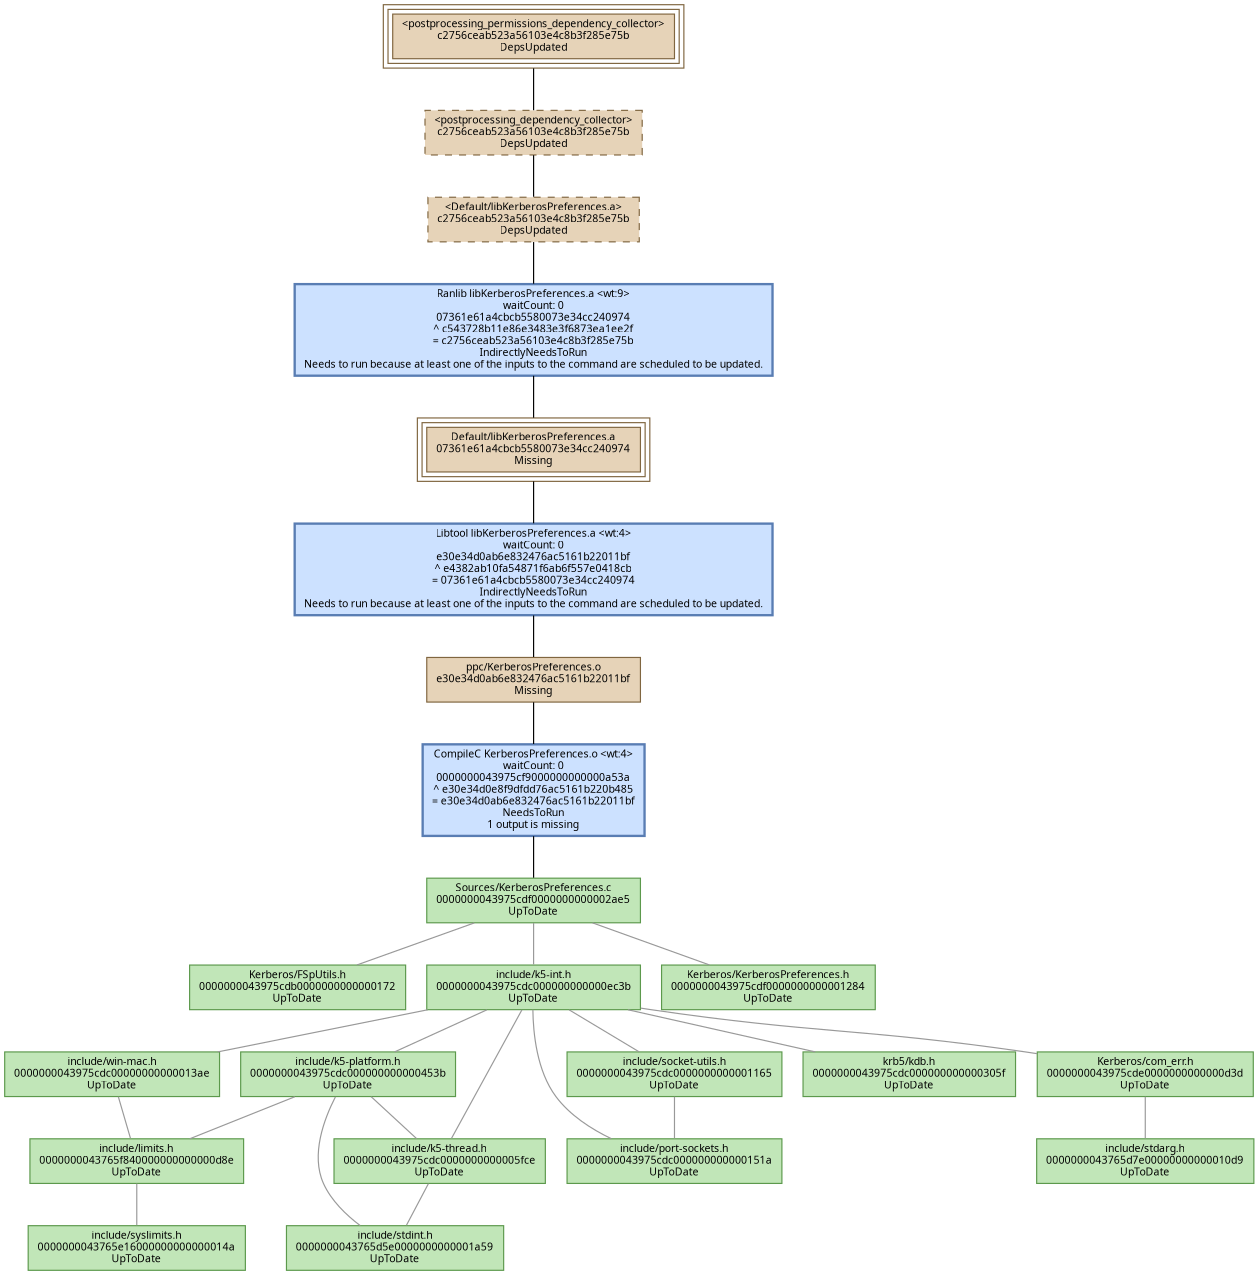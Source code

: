 digraph KerberosPreferences {
   size = "10.000000,8.500000";
   concentrate = false;

   node [ shape = box, style = filled, color = "0.3 0.5 0.6", fillcolor = "0.3 0.2 0.9", fontname = "Monaco", fontsize = "9" ];
   n00001 [ label = "Default/libKerberosPreferences.a\n07361e61a4cbcb5580073e34cc240974\nMissing", color = "0.1 0.5 0.5", fillcolor = "0.1 0.2 0.9", peripheries = 3 ];
   n00002 [ label = "ppc/KerberosPreferences.o\ne30e34d0ab6e832476ac5161b22011bf\nMissing", color = "0.1 0.5 0.5", fillcolor = "0.1 0.2 0.9" ];
   n00003 [ label = "Sources/KerberosPreferences.c\n0000000043975cdf0000000000002ae5\nUpToDate" ];
   n00004 [ label = "<Default/libKerberosPreferences.a>\nc2756ceab523a56103e4c8b3f285e75b\nDepsUpdated", color = "0.1 0.5 0.5", fillcolor = "0.1 0.2 0.9", style = "filled,dashed" ];
   n00005 [ label = "<postprocessing_dependency_collector>\nc2756ceab523a56103e4c8b3f285e75b\nDepsUpdated", color = "0.1 0.5 0.5", fillcolor = "0.1 0.2 0.9", style = "filled,dashed" ];
   n00006 [ label = "<postprocessing_permissions_dependency_collector>\nc2756ceab523a56103e4c8b3f285e75b\nDepsUpdated", color = "0.1 0.5 0.5", fillcolor = "0.1 0.2 0.9", peripheries = 3 ];
   n00007 [ label = "Kerberos/FSpUtils.h\n0000000043975cdb0000000000000172\nUpToDate" ];
   n00008 [ label = "include/k5-int.h\n0000000043975cdc000000000000ec3b\nUpToDate" ];
   n00009 [ label = "Kerberos/KerberosPreferences.h\n0000000043975cdf0000000000001284\nUpToDate" ];
   n00010 [ label = "include/win-mac.h\n0000000043975cdc00000000000013ae\nUpToDate" ];
   n00011 [ label = "include/k5-platform.h\n0000000043975cdc000000000000453b\nUpToDate" ];
   n00012 [ label = "include/port-sockets.h\n0000000043975cdc000000000000151a\nUpToDate" ];
   n00013 [ label = "include/socket-utils.h\n0000000043975cdc0000000000001165\nUpToDate" ];
   n00014 [ label = "include/k5-thread.h\n0000000043975cdc0000000000005fce\nUpToDate" ];
   n00015 [ label = "krb5/kdb.h\n0000000043975cdc000000000000305f\nUpToDate" ];
   n00016 [ label = "Kerberos/com_err.h\n0000000043975cde0000000000000d3d\nUpToDate" ];
   n00017 [ label = "include/limits.h\n0000000043765f840000000000000d8e\nUpToDate" ];
   n00018 [ label = "include/stdint.h\n0000000043765d5e0000000000001a59\nUpToDate" ];
   n00019 [ label = "include/stdarg.h\n0000000043765d7e00000000000010d9\nUpToDate" ];
   n00020 [ label = "include/syslimits.h\n0000000043765e16000000000000014a\nUpToDate" ];

   node [ shape = box, style = "filled,bold", color = "0.7 0.5 0.7", fillcolor = "0.7 0.2 1.0", fontname = "Monaco", fontsize = "9" ];
   c00001 [ label = "CompileC KerberosPreferences.o <wt:4>\nwaitCount: 0\n0000000043975cf9000000000000a53a\n^ e30e34d0e8f9dfdd76ac5161b220b485\n= e30e34d0ab6e832476ac5161b22011bf\nNeedsToRun\n1 output is missing", color = "0.6 0.5 0.7", fillcolor = "0.6 0.2 1.0" ];
   c00002 [ label = "Libtool libKerberosPreferences.a <wt:4>\nwaitCount: 0\ne30e34d0ab6e832476ac5161b22011bf\n^ e4382ab10fa54871f6ab6f557e0418cb\n= 07361e61a4cbcb5580073e34cc240974\nIndirectlyNeedsToRun\nNeeds to run because at least one of the inputs to the command are scheduled to be updated.", color = "0.6 0.5 0.7", fillcolor = "0.6 0.2 1.0" ];
   c00003 [ label = "Ranlib libKerberosPreferences.a <wt:9>\nwaitCount: 0\n07361e61a4cbcb5580073e34cc240974\n^ c543728b11e86e3483e3f6873ea1ee2f\n= c2756ceab523a56103e4c8b3f285e75b\nIndirectlyNeedsToRun\nNeeds to run because at least one of the inputs to the command are scheduled to be updated.", color = "0.6 0.5 0.7", fillcolor = "0.6 0.2 1.0" ];

   edge [ style = solid, color = black, arrowhead = none, arrowtail = normal ];
   n00001 -> { c00002 };
   n00002 -> { c00001 };
   n00004 -> { c00003 };
   n00005 -> { n00004 };
   n00006 -> { n00005 };
   c00001 -> { n00003 };
   c00002 -> { n00002 };
   c00003 -> { n00001 };

   edge [ style = solid, color = gray60, arrowhead = none, arrowtail = normal ];
   n00003 -> { n00007 n00008 n00009 };
   n00008 -> { n00010 n00011 n00012 n00013 n00014 n00015 n00016 };
   n00010 -> { n00017 };
   n00011 -> { n00014 n00018 n00017 };
   n00013 -> { n00012 };
   n00014 -> { n00018 };
   n00016 -> { n00019 };
   n00017 -> { n00020 };
}
